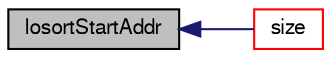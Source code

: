 digraph "losortStartAddr"
{
  bgcolor="transparent";
  edge [fontname="FreeSans",fontsize="10",labelfontname="FreeSans",labelfontsize="10"];
  node [fontname="FreeSans",fontsize="10",shape=record];
  rankdir="LR";
  Node4604 [label="losortStartAddr",height=0.2,width=0.4,color="black", fillcolor="grey75", style="filled", fontcolor="black"];
  Node4604 -> Node4605 [dir="back",color="midnightblue",fontsize="10",style="solid",fontname="FreeSans"];
  Node4605 [label="size",height=0.2,width=0.4,color="red",URL="$a26850.html#a9facbf0a118d395c89884e45a5ca4e4b",tooltip="Return number of equations. "];
}
